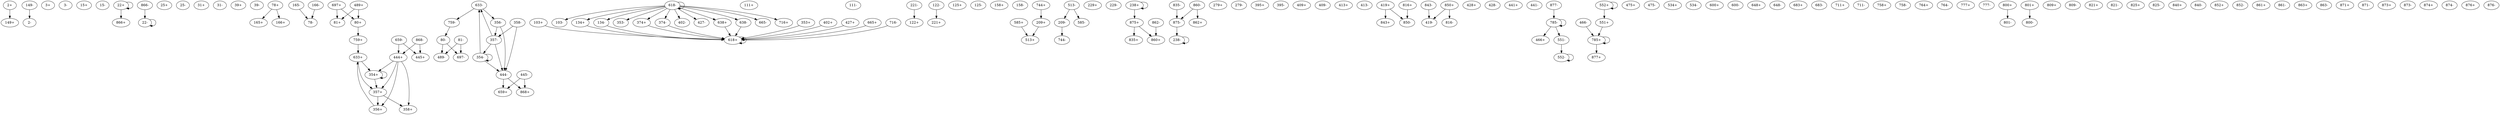 digraph adj {
graph [k=28]
edge [d=-27]
"2+" [l=77 C=1128]
"2-" [l=77 C=1128]
"3+" [l=49 C=707]
"3-" [l=49 C=707]
"15+" [l=37 C=363]
"15-" [l=37 C=363]
"22+" [l=28 C=357]
"22-" [l=28 C=357]
"25+" [l=60 C=478]
"25-" [l=60 C=478]
"31+" [l=70 C=1018]
"31-" [l=70 C=1018]
"39+" [l=57 C=201]
"39-" [l=57 C=201]
"78+" [l=36 C=894]
"78-" [l=36 C=894]
"80+" [l=28 C=31]
"80-" [l=28 C=31]
"81+" [l=34 C=51]
"81-" [l=34 C=51]
"103+" [l=50 C=158]
"103-" [l=50 C=158]
"111+" [l=64 C=981]
"111-" [l=64 C=981]
"122+" [l=64 C=1155]
"122-" [l=64 C=1155]
"125+" [l=72 C=1424]
"125-" [l=72 C=1424]
"134+" [l=81 C=2109]
"134-" [l=81 C=2109]
"149+" [l=33 C=200]
"149-" [l=33 C=200]
"158+" [l=60 C=876]
"158-" [l=60 C=876]
"165+" [l=56 C=1798]
"165-" [l=56 C=1798]
"166+" [l=46 C=722]
"166-" [l=46 C=722]
"209+" [l=30 C=840]
"209-" [l=30 C=840]
"221+" [l=28 C=40]
"221-" [l=28 C=40]
"229+" [l=55 C=657]
"229-" [l=55 C=657]
"238+" [l=46 C=122]
"238-" [l=46 C=122]
"279+" [l=106 C=1571]
"279-" [l=106 C=1571]
"353+" [l=53 C=1333]
"353-" [l=53 C=1333]
"354+" [l=28 C=2265]
"354-" [l=28 C=2265]
"356+" [l=53 C=341]
"356-" [l=53 C=341]
"357+" [l=28 C=32]
"357-" [l=28 C=32]
"358+" [l=29 C=16]
"358-" [l=29 C=16]
"374+" [l=80 C=2063]
"374-" [l=80 C=2063]
"395+" [l=60 C=746]
"395-" [l=60 C=746]
"402+" [l=52 C=252]
"402-" [l=52 C=252]
"409+" [l=55 C=428]
"409-" [l=55 C=428]
"413+" [l=98 C=1549]
"413-" [l=98 C=1549]
"419+" [l=89 C=822]
"419-" [l=89 C=822]
"427+" [l=70 C=463]
"427-" [l=70 C=463]
"428+" [l=56 C=672]
"428-" [l=56 C=672]
"441+" [l=55 C=288]
"441-" [l=55 C=288]
"444+" [l=28 C=14]
"444-" [l=28 C=14]
"445+" [l=28 C=7]
"445-" [l=28 C=7]
"466+" [l=129 C=2273]
"466-" [l=129 C=2273]
"475+" [l=48 C=231]
"475-" [l=48 C=231]
"489+" [l=32 C=33]
"489-" [l=32 C=33]
"513+" [l=42 C=265]
"513-" [l=42 C=265]
"534+" [l=76 C=731]
"534-" [l=76 C=731]
"551+" [l=51 C=249]
"551-" [l=51 C=249]
"552+" [l=31 C=31]
"552-" [l=31 C=31]
"585+" [l=48 C=959]
"585-" [l=48 C=959]
"600+" [l=38 C=448]
"600-" [l=38 C=448]
"618+" [l=57 C=21168]
"618-" [l=57 C=21168]
"633+" [l=28 C=32]
"633-" [l=28 C=32]
"638+" [l=77 C=811]
"638-" [l=77 C=811]
"648+" [l=55 C=529]
"648-" [l=55 C=529]
"659+" [l=56 C=471]
"659-" [l=56 C=471]
"665+" [l=53 C=1470]
"665-" [l=53 C=1470]
"683+" [l=108 C=763]
"683-" [l=108 C=763]
"697+" [l=101 C=2180]
"697-" [l=101 C=2180]
"711+" [l=55 C=212]
"711-" [l=55 C=212]
"716+" [l=57 C=559]
"716-" [l=57 C=559]
"744+" [l=50 C=2502]
"744-" [l=50 C=2502]
"758+" [l=47 C=273]
"758-" [l=47 C=273]
"759+" [l=28 C=43]
"759-" [l=28 C=43]
"764+" [l=49 C=465]
"764-" [l=49 C=465]
"777+" [l=46 C=945]
"777-" [l=46 C=945]
"785+" [l=30 C=495]
"785-" [l=30 C=495]
"800+" [l=7688 C=294967]
"800-" [l=7688 C=294967]
"801+" [l=693 C=28521]
"801-" [l=693 C=28521]
"809+" [l=2295 C=92987]
"809-" [l=2295 C=92987]
"816+" [l=829 C=22987]
"816-" [l=829 C=22987]
"821+" [l=1782 C=61014]
"821-" [l=1782 C=61014]
"825+" [l=3413 C=123609]
"825-" [l=3413 C=123609]
"835+" [l=645 C=9204]
"835-" [l=645 C=9204]
"840+" [l=3588 C=131855]
"840-" [l=3588 C=131855]
"843+" [l=563 C=15899]
"843-" [l=563 C=15899]
"850+" [l=7732 C=286865]
"850-" [l=7732 C=286865]
"852+" [l=2109 C=72620]
"852-" [l=2109 C=72620]
"860+" [l=3386 C=139912]
"860-" [l=3386 C=139912]
"861+" [l=13350 C=495975]
"861-" [l=13350 C=495975]
"862+" [l=27941 C=1086008]
"862-" [l=27941 C=1086008]
"863+" [l=4867 C=192946]
"863-" [l=4867 C=192946]
"866+" [l=20402 C=763034]
"866-" [l=20402 C=763034]
"868+" [l=13997 C=515978]
"868-" [l=13997 C=515978]
"871+" [l=2607 C=102094]
"871-" [l=2607 C=102094]
"873+" [l=19469 C=722416]
"873-" [l=19469 C=722416]
"874+" [l=10794 C=426552]
"874-" [l=10794 C=426552]
"875+" [l=13357 C=480032]
"875-" [l=13357 C=480032]
"876+" [l=23840 C=872138]
"876-" [l=23840 C=872138]
"877+" [l=25962 C=1022340]
"877-" [l=25962 C=1022340]
"2+" -> "149+"
"22+" -> "22+" [d=-26]
"22+" -> "866+"
"22-" -> "22-" [d=-26]
"78+" -> "165+"
"78+" -> "166+"
"80+" -> "759+" [d=-26]
"80-" -> "489-"
"80-" -> "697-"
"81-" -> "489-"
"81-" -> "697-"
"103+" -> "618+" [d=-25]
"122-" -> "221+"
"134+" -> "618+" [d=-26]
"134-" -> "618+" [d=-26]
"149-" -> "2-"
"165-" -> "78-"
"166-" -> "78-"
"209+" -> "513+" [d=-20]
"209-" -> "744-"
"221-" -> "122+"
"238+" -> "238+"
"238+" -> "875+"
"238-" -> "238-"
"353+" -> "618+" [d=-26]
"354+" -> "354+"
"354+" -> "357+"
"354-" -> "354-"
"354-" -> "633-"
"354-" -> "444-" [d=-26]
"356+" -> "633+"
"356-" -> "357-"
"356-" -> "444-" [d=-26]
"357+" -> "356+"
"357+" -> "358+"
"357-" -> "354-"
"357-" -> "633-"
"357-" -> "444-" [d=-26]
"358-" -> "357-"
"358-" -> "444-" [d=-26]
"374+" -> "618+" [d=-26]
"374-" -> "618+" [d=-26]
"402+" -> "618+" [d=-26]
"419+" -> "843+"
"419+" -> "850-"
"427+" -> "618+" [d=-25]
"444+" -> "356+" [d=-26]
"444+" -> "358+" [d=-26]
"444+" -> "354+" [d=-26]
"444+" -> "357+" [d=-26]
"444-" -> "659+"
"444-" -> "868+"
"445-" -> "659+"
"445-" -> "868+"
"466-" -> "785+"
"489+" -> "80+"
"489+" -> "81+"
"513-" -> "585-" [d=-20]
"513-" -> "209-" [d=-20]
"551+" -> "785+"
"551-" -> "552-"
"552+" -> "551+"
"552+" -> "552+"
"552-" -> "552-"
"585+" -> "513+" [d=-20]
"618+" -> "618+" [d=-26]
"618-" -> "134-" [d=-26]
"618-" -> "618-" [d=-26]
"618-" -> "402-" [d=-26]
"618-" -> "716+" [d=-26]
"618-" -> "353-" [d=-26]
"618-" -> "374-" [d=-26]
"618-" -> "103-" [d=-25]
"618-" -> "638-" [d=-25]
"618-" -> "134+" [d=-26]
"618-" -> "374+" [d=-26]
"618-" -> "665-" [d=-26]
"618-" -> "427-" [d=-25]
"618-" -> "638+" [d=-25]
"633+" -> "354+"
"633+" -> "357+"
"633-" -> "356-"
"633-" -> "759-" [d=-24]
"638+" -> "618+" [d=-25]
"638-" -> "618+" [d=-25]
"659-" -> "444+"
"659-" -> "445+"
"665+" -> "618+" [d=-26]
"697+" -> "80+"
"697+" -> "81+"
"716-" -> "618+" [d=-26]
"744+" -> "209+"
"759+" -> "633+" [d=-24]
"759-" -> "80-" [d=-26]
"785+" -> "785+" [d=-26]
"785+" -> "877+"
"785-" -> "466+"
"785-" -> "551-"
"785-" -> "785-" [d=-26]
"800+" -> "801-" [d=-26]
"801+" -> "800-" [d=-26]
"816+" -> "850-" [d=-194]
"835-" -> "875-"
"843-" -> "419-"
"850+" -> "419-"
"850+" -> "816-" [d=-194]
"860-" -> "862+"
"860-" -> "875-" [d=-197]
"862-" -> "860+"
"866-" -> "22-"
"868-" -> "444+"
"868-" -> "445+"
"875+" -> "835+"
"875+" -> "860+" [d=-197]
"875-" -> "238-"
"877-" -> "785-"
}
